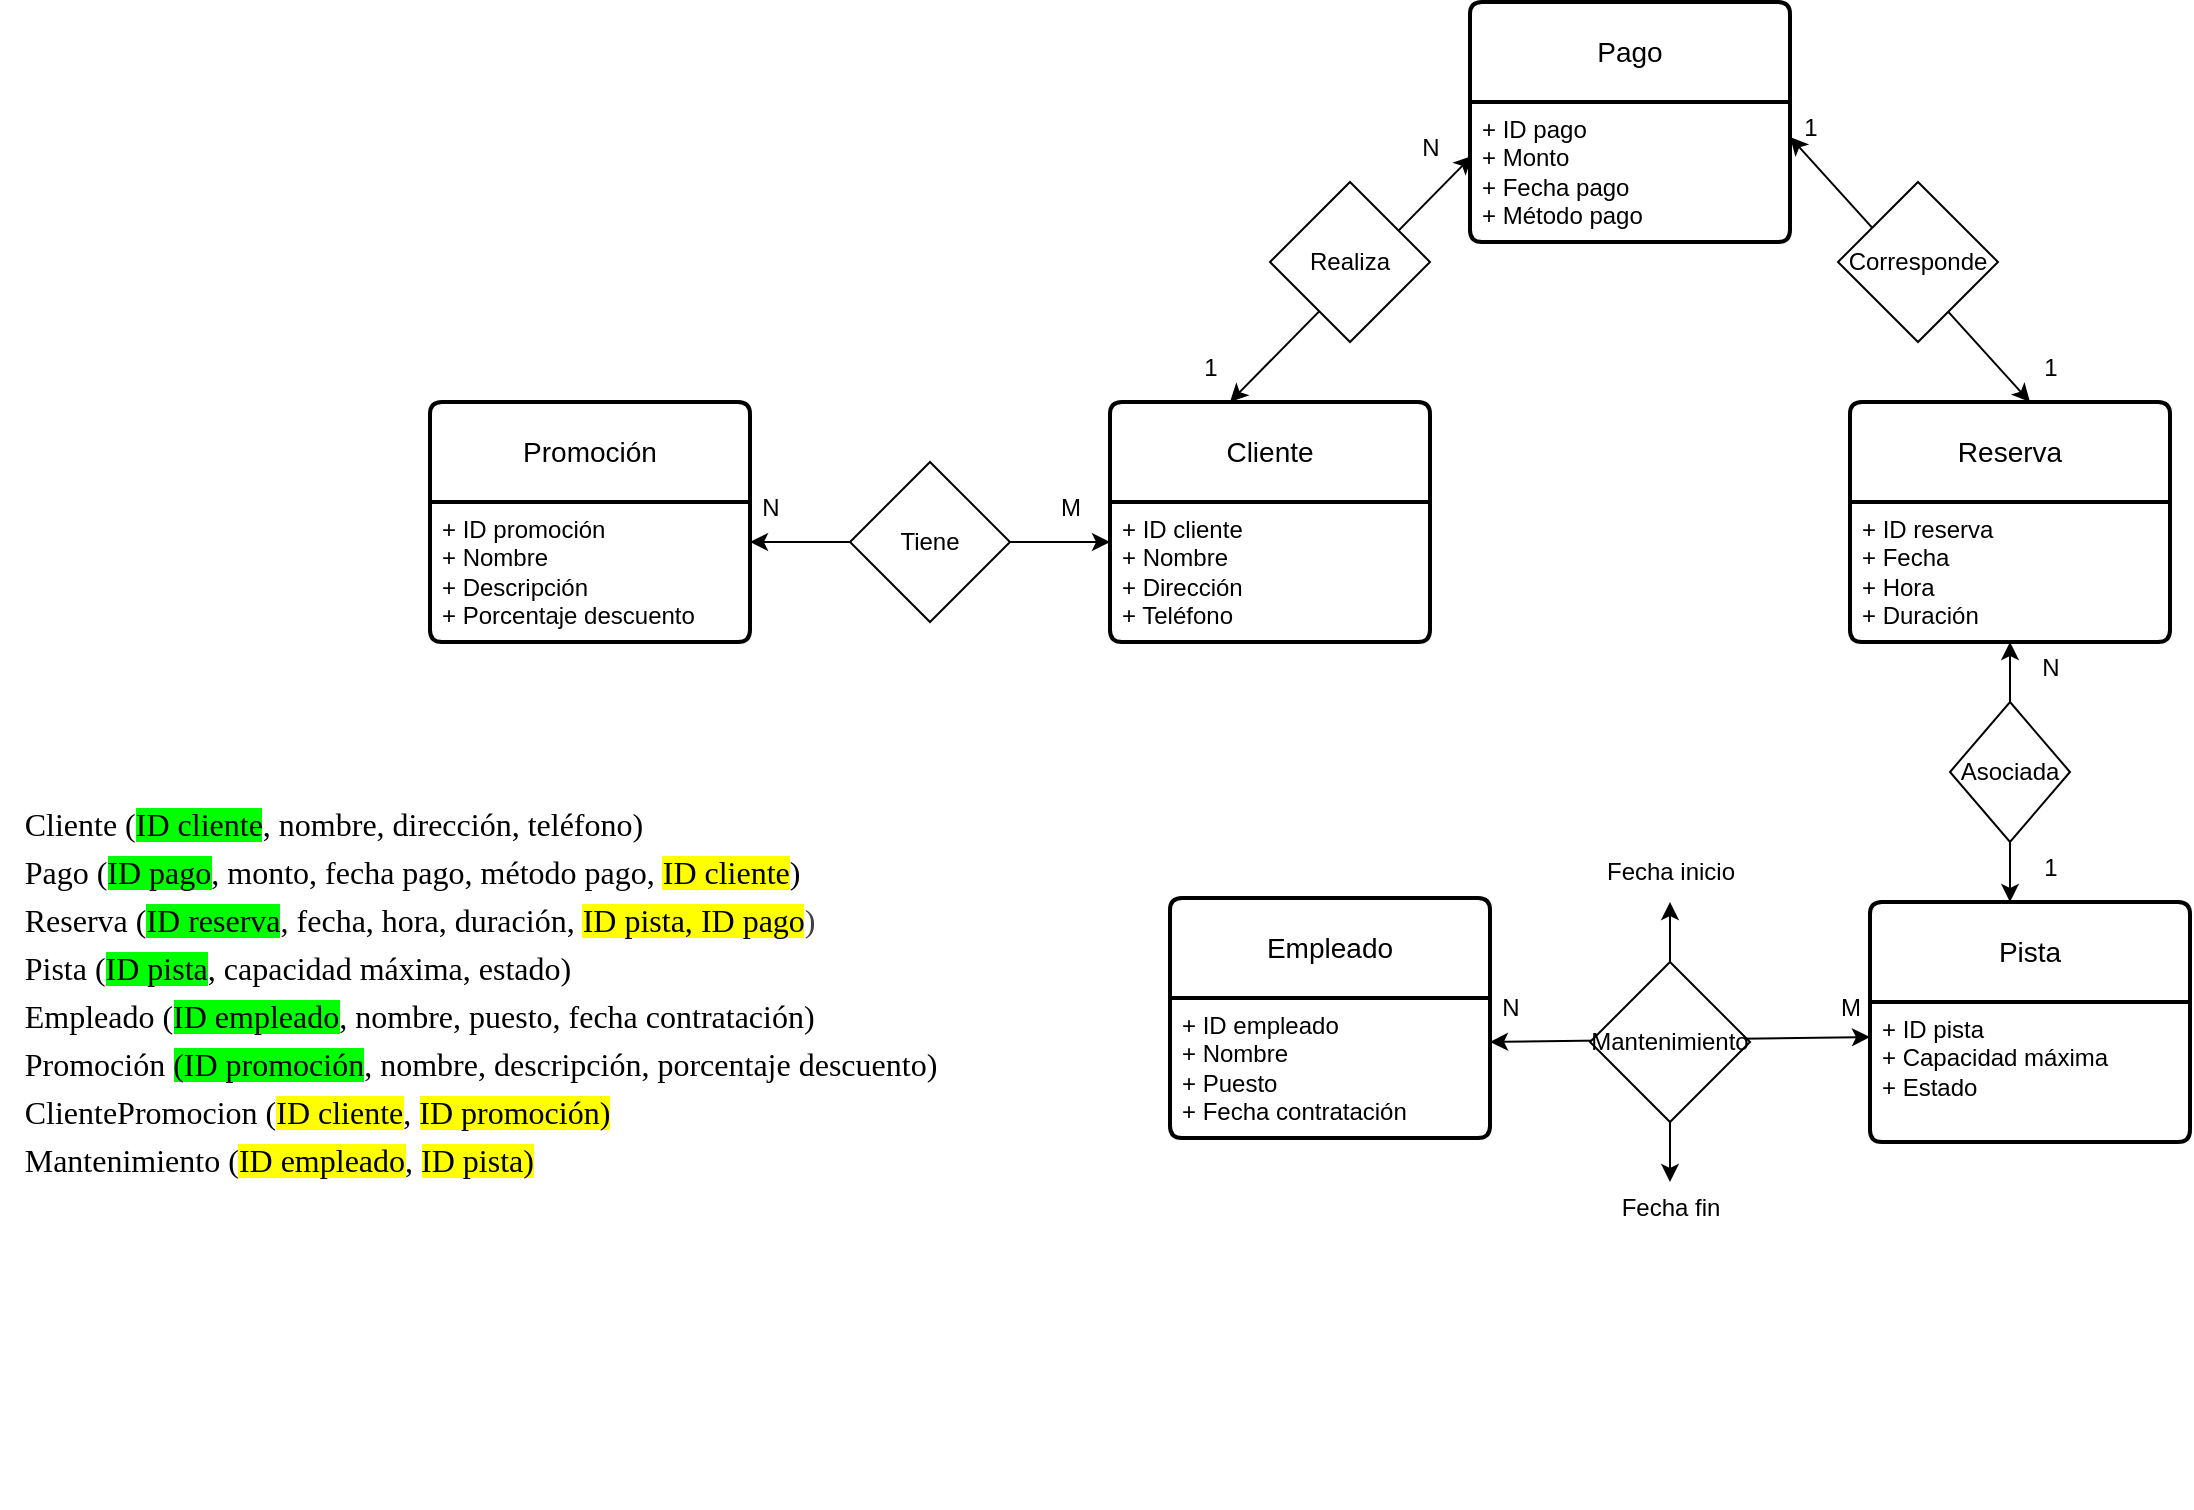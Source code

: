 <mxfile>
    <diagram id="N9ZRS2Po5E9lg0iAT2z0" name="Page-1">
        <mxGraphModel dx="1673" dy="1816" grid="1" gridSize="10" guides="1" tooltips="1" connect="1" arrows="1" fold="1" page="1" pageScale="1" pageWidth="827" pageHeight="1169" math="0" shadow="0">
            <root>
                <mxCell id="0"/>
                <mxCell id="1" parent="0"/>
                <mxCell id="2" value="Cliente" style="swimlane;childLayout=stackLayout;horizontal=1;startSize=50;horizontalStack=0;rounded=1;fontSize=14;fontStyle=0;strokeWidth=2;resizeParent=0;resizeLast=1;shadow=0;dashed=0;align=center;arcSize=4;whiteSpace=wrap;html=1;" parent="1" vertex="1">
                    <mxGeometry x="50" y="160" width="160" height="120" as="geometry"/>
                </mxCell>
                <mxCell id="3" value="+ ID cliente&lt;br&gt;+ Nombre&lt;br&gt;+ Dirección&lt;div&gt;+ Teléfono&lt;/div&gt;" style="align=left;strokeColor=none;fillColor=none;spacingLeft=4;fontSize=12;verticalAlign=top;resizable=0;rotatable=0;part=1;html=1;" parent="2" vertex="1">
                    <mxGeometry y="50" width="160" height="70" as="geometry"/>
                </mxCell>
                <mxCell id="4" value="Reserva" style="swimlane;childLayout=stackLayout;horizontal=1;startSize=50;horizontalStack=0;rounded=1;fontSize=14;fontStyle=0;strokeWidth=2;resizeParent=0;resizeLast=1;shadow=0;dashed=0;align=center;arcSize=4;whiteSpace=wrap;html=1;" parent="1" vertex="1">
                    <mxGeometry x="420" y="160" width="160" height="120" as="geometry"/>
                </mxCell>
                <mxCell id="5" value="+ ID reserva&lt;br&gt;+ Fecha&lt;div&gt;&lt;font color=&quot;#000000&quot;&gt;+ Hora&lt;br&gt;&lt;/font&gt;+ Duración&lt;/div&gt;" style="align=left;strokeColor=none;fillColor=none;spacingLeft=4;fontSize=12;verticalAlign=top;resizable=0;rotatable=0;part=1;html=1;" parent="4" vertex="1">
                    <mxGeometry y="50" width="160" height="70" as="geometry"/>
                </mxCell>
                <mxCell id="6" value="Empleado" style="swimlane;childLayout=stackLayout;horizontal=1;startSize=50;horizontalStack=0;rounded=1;fontSize=14;fontStyle=0;strokeWidth=2;resizeParent=0;resizeLast=1;shadow=0;dashed=0;align=center;arcSize=4;whiteSpace=wrap;html=1;" parent="1" vertex="1">
                    <mxGeometry x="80" y="408" width="160" height="120" as="geometry"/>
                </mxCell>
                <mxCell id="7" value="+ ID empleado&lt;br&gt;+ Nombre&lt;br&gt;+ Puesto&lt;div&gt;+ Fecha contratación&lt;/div&gt;" style="align=left;strokeColor=none;fillColor=none;spacingLeft=4;fontSize=12;verticalAlign=top;resizable=0;rotatable=0;part=1;html=1;" parent="6" vertex="1">
                    <mxGeometry y="50" width="160" height="70" as="geometry"/>
                </mxCell>
                <mxCell id="8" value="Pago" style="swimlane;childLayout=stackLayout;horizontal=1;startSize=50;horizontalStack=0;rounded=1;fontSize=14;fontStyle=0;strokeWidth=2;resizeParent=0;resizeLast=1;shadow=0;dashed=0;align=center;arcSize=4;whiteSpace=wrap;html=1;" parent="1" vertex="1">
                    <mxGeometry x="230" y="-40" width="160" height="120" as="geometry"/>
                </mxCell>
                <mxCell id="9" value="+ ID pago&lt;br&gt;+ Monto&lt;br&gt;+ Fecha pago&lt;div&gt;+ Método pago&lt;/div&gt;" style="align=left;strokeColor=none;fillColor=none;spacingLeft=4;fontSize=12;verticalAlign=top;resizable=0;rotatable=0;part=1;html=1;" parent="8" vertex="1">
                    <mxGeometry y="50" width="160" height="70" as="geometry"/>
                </mxCell>
                <mxCell id="10" value="Promoción" style="swimlane;childLayout=stackLayout;horizontal=1;startSize=50;horizontalStack=0;rounded=1;fontSize=14;fontStyle=0;strokeWidth=2;resizeParent=0;resizeLast=1;shadow=0;dashed=0;align=center;arcSize=4;whiteSpace=wrap;html=1;" parent="1" vertex="1">
                    <mxGeometry x="-290" y="160" width="160" height="120" as="geometry"/>
                </mxCell>
                <mxCell id="11" value="+ ID promoción&lt;br&gt;+ Nombre&lt;br&gt;+ Descripción&lt;div&gt;+ Porcentaje descuento&lt;/div&gt;" style="align=left;strokeColor=none;fillColor=none;spacingLeft=4;fontSize=12;verticalAlign=top;resizable=0;rotatable=0;part=1;html=1;" parent="10" vertex="1">
                    <mxGeometry y="50" width="160" height="70" as="geometry"/>
                </mxCell>
                <mxCell id="15" value="Pista" style="swimlane;childLayout=stackLayout;horizontal=1;startSize=50;horizontalStack=0;rounded=1;fontSize=14;fontStyle=0;strokeWidth=2;resizeParent=0;resizeLast=1;shadow=0;dashed=0;align=center;arcSize=4;whiteSpace=wrap;html=1;" parent="1" vertex="1">
                    <mxGeometry x="430" y="410" width="160" height="120" as="geometry"/>
                </mxCell>
                <mxCell id="16" value="+ ID pista&lt;br&gt;+ Capacidad máxima&lt;br&gt;+ Estado" style="align=left;strokeColor=none;fillColor=none;spacingLeft=4;fontSize=12;verticalAlign=top;resizable=0;rotatable=0;part=1;html=1;" parent="15" vertex="1">
                    <mxGeometry y="50" width="160" height="70" as="geometry"/>
                </mxCell>
                <mxCell id="18" value="" style="endArrow=classic;startArrow=classic;html=1;entryX=0.5;entryY=1;entryDx=0;entryDy=0;" parent="1" target="5" edge="1">
                    <mxGeometry width="50" height="50" relative="1" as="geometry">
                        <mxPoint x="500" y="410" as="sourcePoint"/>
                        <mxPoint x="550" y="360" as="targetPoint"/>
                    </mxGeometry>
                </mxCell>
                <mxCell id="19" value="Asociada" style="rhombus;whiteSpace=wrap;html=1;" parent="1" vertex="1">
                    <mxGeometry x="470" y="310" width="60" height="70" as="geometry"/>
                </mxCell>
                <mxCell id="20" value="1" style="text;html=1;align=center;verticalAlign=middle;resizable=0;points=[];autosize=1;strokeColor=none;fillColor=none;" parent="1" vertex="1">
                    <mxGeometry x="505" y="378" width="30" height="30" as="geometry"/>
                </mxCell>
                <mxCell id="21" value="N" style="text;html=1;align=center;verticalAlign=middle;resizable=0;points=[];autosize=1;strokeColor=none;fillColor=none;" parent="1" vertex="1">
                    <mxGeometry x="505" y="278" width="30" height="30" as="geometry"/>
                </mxCell>
                <mxCell id="22" value="" style="endArrow=classic;startArrow=classic;html=1;entryX=0;entryY=0.25;entryDx=0;entryDy=0;" parent="1" target="16" edge="1">
                    <mxGeometry width="50" height="50" relative="1" as="geometry">
                        <mxPoint x="240" y="480" as="sourcePoint"/>
                        <mxPoint x="290" y="430" as="targetPoint"/>
                    </mxGeometry>
                </mxCell>
                <mxCell id="46" style="edgeStyle=none;html=1;exitX=0.5;exitY=0;exitDx=0;exitDy=0;" edge="1" parent="1" source="23">
                    <mxGeometry relative="1" as="geometry">
                        <mxPoint x="330" y="410" as="targetPoint"/>
                    </mxGeometry>
                </mxCell>
                <mxCell id="48" style="edgeStyle=none;html=1;exitX=0.5;exitY=1;exitDx=0;exitDy=0;" edge="1" parent="1" source="23">
                    <mxGeometry relative="1" as="geometry">
                        <mxPoint x="330" y="550" as="targetPoint"/>
                    </mxGeometry>
                </mxCell>
                <mxCell id="23" value="Mantenimiento" style="rhombus;whiteSpace=wrap;html=1;" parent="1" vertex="1">
                    <mxGeometry x="290" y="440" width="80" height="80" as="geometry"/>
                </mxCell>
                <mxCell id="24" value="N" style="text;html=1;align=center;verticalAlign=middle;resizable=0;points=[];autosize=1;strokeColor=none;fillColor=none;" parent="1" vertex="1">
                    <mxGeometry x="235" y="448" width="30" height="30" as="geometry"/>
                </mxCell>
                <mxCell id="25" value="M" style="text;html=1;align=center;verticalAlign=middle;resizable=0;points=[];autosize=1;strokeColor=none;fillColor=none;" parent="1" vertex="1">
                    <mxGeometry x="405" y="448" width="30" height="30" as="geometry"/>
                </mxCell>
                <mxCell id="26" value="" style="endArrow=classic;startArrow=classic;html=1;" parent="1" edge="1">
                    <mxGeometry width="50" height="50" relative="1" as="geometry">
                        <mxPoint x="-130" y="230" as="sourcePoint"/>
                        <mxPoint x="50" y="230" as="targetPoint"/>
                    </mxGeometry>
                </mxCell>
                <mxCell id="27" value="Tiene" style="rhombus;whiteSpace=wrap;html=1;" parent="1" vertex="1">
                    <mxGeometry x="-80" y="190" width="80" height="80" as="geometry"/>
                </mxCell>
                <mxCell id="28" value="N" style="text;html=1;align=center;verticalAlign=middle;resizable=0;points=[];autosize=1;strokeColor=none;fillColor=none;" parent="1" vertex="1">
                    <mxGeometry x="-135" y="198" width="30" height="30" as="geometry"/>
                </mxCell>
                <mxCell id="29" value="M" style="text;html=1;align=center;verticalAlign=middle;resizable=0;points=[];autosize=1;strokeColor=none;fillColor=none;" parent="1" vertex="1">
                    <mxGeometry x="15" y="198" width="30" height="30" as="geometry"/>
                </mxCell>
                <mxCell id="30" value="" style="endArrow=classic;startArrow=classic;html=1;entryX=0.006;entryY=0.386;entryDx=0;entryDy=0;entryPerimeter=0;" parent="1" target="9" edge="1">
                    <mxGeometry width="50" height="50" relative="1" as="geometry">
                        <mxPoint x="110" y="160" as="sourcePoint"/>
                        <mxPoint x="160" y="110" as="targetPoint"/>
                    </mxGeometry>
                </mxCell>
                <mxCell id="31" value="Realiza" style="rhombus;whiteSpace=wrap;html=1;" parent="1" vertex="1">
                    <mxGeometry x="130" y="50" width="80" height="80" as="geometry"/>
                </mxCell>
                <mxCell id="32" value="N" style="text;html=1;align=center;verticalAlign=middle;resizable=0;points=[];autosize=1;strokeColor=none;fillColor=none;" parent="1" vertex="1">
                    <mxGeometry x="195" y="18" width="30" height="30" as="geometry"/>
                </mxCell>
                <mxCell id="33" value="1" style="text;html=1;align=center;verticalAlign=middle;resizable=0;points=[];autosize=1;strokeColor=none;fillColor=none;" parent="1" vertex="1">
                    <mxGeometry x="85" y="128" width="30" height="30" as="geometry"/>
                </mxCell>
                <mxCell id="35" value="" style="endArrow=classic;startArrow=classic;html=1;entryX=1;entryY=0.25;entryDx=0;entryDy=0;" parent="1" target="9" edge="1">
                    <mxGeometry width="50" height="50" relative="1" as="geometry">
                        <mxPoint x="510" y="160" as="sourcePoint"/>
                        <mxPoint x="560" y="110" as="targetPoint"/>
                    </mxGeometry>
                </mxCell>
                <mxCell id="37" value="Corresponde" style="rhombus;whiteSpace=wrap;html=1;" parent="1" vertex="1">
                    <mxGeometry x="414" y="50" width="80" height="80" as="geometry"/>
                </mxCell>
                <mxCell id="38" value="1" style="text;html=1;align=center;verticalAlign=middle;resizable=0;points=[];autosize=1;strokeColor=none;fillColor=none;" parent="1" vertex="1">
                    <mxGeometry x="505" y="128" width="30" height="30" as="geometry"/>
                </mxCell>
                <mxCell id="39" value="1" style="text;html=1;align=center;verticalAlign=middle;resizable=0;points=[];autosize=1;strokeColor=none;fillColor=none;" parent="1" vertex="1">
                    <mxGeometry x="385" y="8" width="30" height="30" as="geometry"/>
                </mxCell>
                <mxCell id="40" value="&lt;br&gt;&lt;br&gt;&lt;br&gt;&lt;br&gt;&lt;br&gt;&lt;br&gt;&lt;div&gt;&lt;br/&gt;&lt;/div&gt;" style="text;html=1;align=center;verticalAlign=middle;resizable=0;points=[];autosize=1;strokeColor=none;fillColor=none;" vertex="1" parent="1">
                    <mxGeometry x="-355" y="603" width="20" height="110" as="geometry"/>
                </mxCell>
                <mxCell id="45" value="&lt;p style=&quot;margin: 0cm; font-size: 12pt; font-family: &amp;quot;Times New Roman&amp;quot;, serif; color: rgb(0, 0, 0); text-align: start; text-wrap-mode: wrap; line-height: 24px;&quot; class=&quot;MsoNormal&quot;&gt;&lt;span lang=&quot;ES-TRAD&quot;&gt;Cliente (&lt;span style=&quot;background: lime;&quot;&gt;ID cliente&lt;/span&gt;, nombre, dirección, teléfono)&lt;/span&gt;&lt;/p&gt;&lt;p style=&quot;margin: 0cm; font-size: 12pt; font-family: &amp;quot;Times New Roman&amp;quot;, serif; color: rgb(0, 0, 0); text-align: start; text-wrap-mode: wrap; line-height: 24px;&quot; class=&quot;MsoNormal&quot;&gt;&lt;span lang=&quot;ES-TRAD&quot;&gt;Pago (&lt;span style=&quot;background: lime;&quot;&gt;ID pago&lt;/span&gt;, monto, fecha pago, método pago, &lt;span style=&quot;background: yellow;&quot;&gt;ID cliente&lt;/span&gt;)&lt;/span&gt;&lt;/p&gt;&lt;p style=&quot;margin: 0cm; font-size: 12pt; font-family: &amp;quot;Times New Roman&amp;quot;, serif; color: rgb(0, 0, 0); text-align: start; text-wrap-mode: wrap; line-height: 24px;&quot; class=&quot;MsoNormal&quot;&gt;&lt;span lang=&quot;ES-TRAD&quot;&gt;Reserva (&lt;span style=&quot;background: lime;&quot;&gt;ID reserva&lt;/span&gt;, fecha, hora, duración, &lt;span style=&quot;background: yellow;&quot;&gt;ID pista,&amp;nbsp;&lt;/span&gt;&lt;/span&gt;&lt;span style=&quot;background-color: yellow; color: rgb(0, 0, 0); font-size: 12pt;&quot;&gt;ID pago&lt;/span&gt;&lt;span style=&quot;background-color: transparent; color: rgb(63, 63, 63); font-size: 12pt;&quot;&gt;)&lt;/span&gt;&lt;/p&gt;&lt;p style=&quot;margin: 0cm; font-size: 12pt; font-family: &amp;quot;Times New Roman&amp;quot;, serif; color: rgb(0, 0, 0); text-align: start; text-wrap-mode: wrap; line-height: 24px;&quot; class=&quot;MsoNormal&quot;&gt;&lt;span lang=&quot;ES-TRAD&quot;&gt;Pista (&lt;span style=&quot;background: lime;&quot;&gt;ID pista&lt;/span&gt;, capacidad máxima, estado)&lt;/span&gt;&lt;/p&gt;&lt;p style=&quot;margin: 0cm; font-size: 12pt; font-family: &amp;quot;Times New Roman&amp;quot;, serif; color: rgb(0, 0, 0); text-align: start; text-wrap-mode: wrap; line-height: 24px;&quot; class=&quot;MsoNormal&quot;&gt;&lt;span lang=&quot;ES-TRAD&quot;&gt;Empleado (&lt;span style=&quot;background: lime;&quot;&gt;ID empleado&lt;/span&gt;, nombre, puesto, fecha contratación)&lt;/span&gt;&lt;/p&gt;&lt;p style=&quot;margin: 0cm; font-size: 12pt; font-family: &amp;quot;Times New Roman&amp;quot;, serif; color: rgb(0, 0, 0); text-align: start; text-wrap-mode: wrap; line-height: 24px;&quot; class=&quot;MsoNormal&quot;&gt;&lt;span lang=&quot;ES-TRAD&quot;&gt;Promoción &lt;span style=&quot;background: lime;&quot;&gt;(ID promoción&lt;/span&gt;, nombre, descripción, porcentaje descuento)&lt;/span&gt;&lt;/p&gt;&lt;p style=&quot;margin: 0cm; font-size: 12pt; font-family: &amp;quot;Times New Roman&amp;quot;, serif; color: rgb(0, 0, 0); text-align: start; text-wrap-mode: wrap; line-height: 24px;&quot; class=&quot;MsoNormal&quot;&gt;&lt;span lang=&quot;ES-TRAD&quot;&gt;ClientePromocion (&lt;span style=&quot;background: yellow;&quot;&gt;ID cliente&lt;/span&gt;, &lt;span style=&quot;background: yellow;&quot;&gt;ID promoción)&lt;/span&gt;&lt;/span&gt;&lt;/p&gt;&lt;p style=&quot;margin: 0cm; font-size: 12pt; font-family: &amp;quot;Times New Roman&amp;quot;, serif; color: rgb(0, 0, 0); text-align: start; text-wrap-mode: wrap; line-height: 24px;&quot; class=&quot;MsoNormal&quot;&gt;&lt;span lang=&quot;ES-TRAD&quot;&gt;Mantenimiento (&lt;span style=&quot;background: yellow;&quot;&gt;ID empleado&lt;/span&gt;, &lt;span style=&quot;background: yellow;&quot;&gt;ID pista)&lt;/span&gt;&lt;/span&gt;&lt;/p&gt;" style="text;html=1;align=center;verticalAlign=middle;resizable=0;points=[];autosize=1;strokeColor=none;fillColor=none;" vertex="1" parent="1">
                    <mxGeometry x="-505" y="350" width="480" height="210" as="geometry"/>
                </mxCell>
                <mxCell id="47" value="Fecha inicio" style="text;html=1;align=center;verticalAlign=middle;resizable=0;points=[];autosize=1;strokeColor=none;fillColor=none;" vertex="1" parent="1">
                    <mxGeometry x="285" y="380" width="90" height="30" as="geometry"/>
                </mxCell>
                <mxCell id="49" value="Fecha fin" style="text;html=1;align=center;verticalAlign=middle;resizable=0;points=[];autosize=1;strokeColor=none;fillColor=none;" vertex="1" parent="1">
                    <mxGeometry x="295" y="548" width="70" height="30" as="geometry"/>
                </mxCell>
            </root>
        </mxGraphModel>
    </diagram>
</mxfile>
